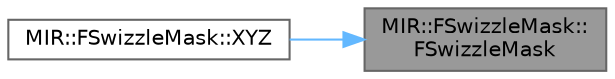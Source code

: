 digraph "MIR::FSwizzleMask::FSwizzleMask"
{
 // INTERACTIVE_SVG=YES
 // LATEX_PDF_SIZE
  bgcolor="transparent";
  edge [fontname=Helvetica,fontsize=10,labelfontname=Helvetica,labelfontsize=10];
  node [fontname=Helvetica,fontsize=10,shape=box,height=0.2,width=0.4];
  rankdir="RL";
  Node1 [id="Node000001",label="MIR::FSwizzleMask::\lFSwizzleMask",height=0.2,width=0.4,color="gray40", fillcolor="grey60", style="filled", fontcolor="black",tooltip=" "];
  Node1 -> Node2 [id="edge1_Node000001_Node000002",dir="back",color="steelblue1",style="solid",tooltip=" "];
  Node2 [id="Node000002",label="MIR::FSwizzleMask::XYZ",height=0.2,width=0.4,color="grey40", fillcolor="white", style="filled",URL="$de/db2/structMIR_1_1FSwizzleMask.html#a34499b5c9e38647a4f4ad11c6a35229f",tooltip=" "];
}
